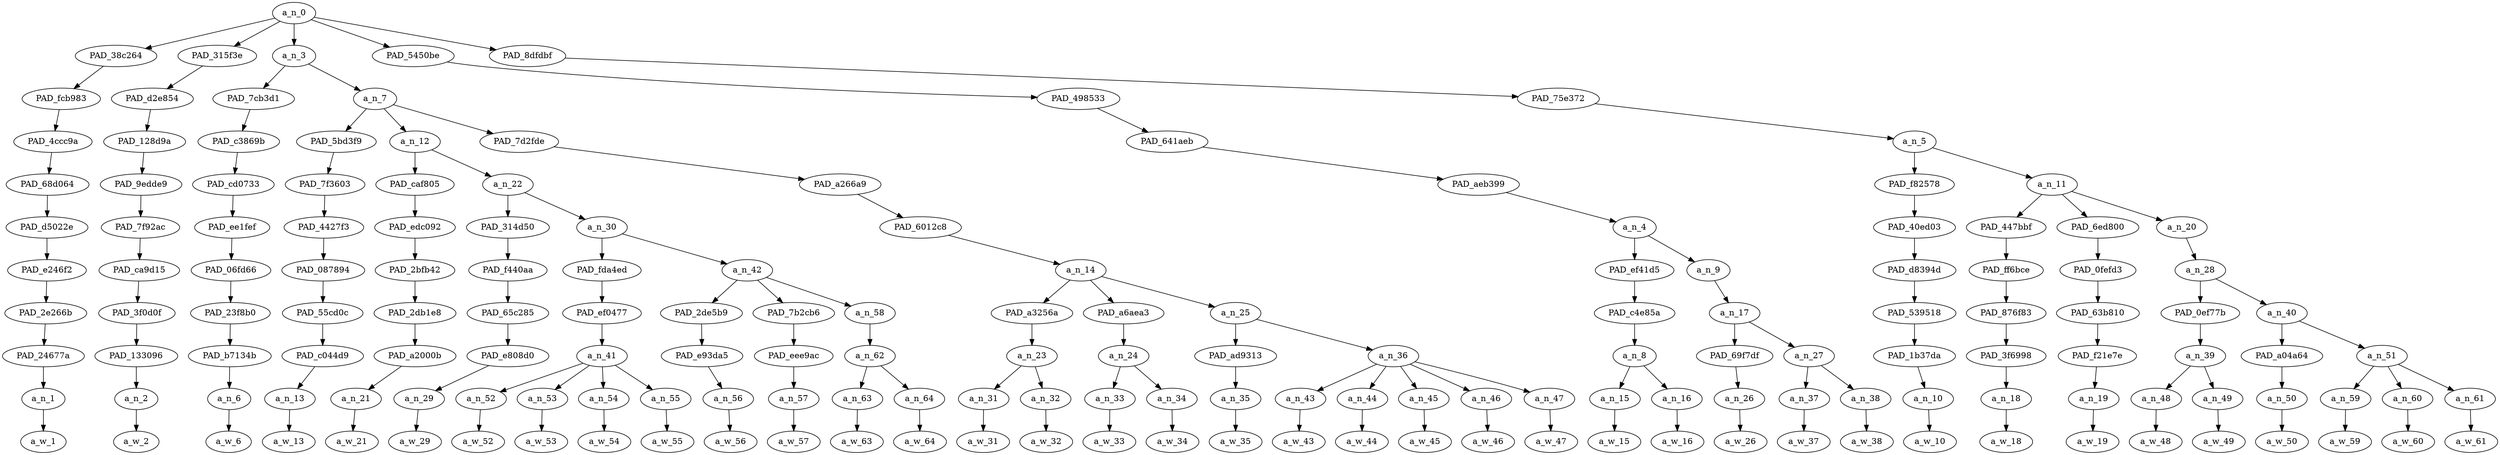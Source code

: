 strict digraph "" {
	a_n_0	[div_dir=-1,
		index=0,
		level=10,
		pos="12.730555555555554,10!",
		text_span="[0, 1, 2, 3, 4, 5, 6, 7, 8, 9, 10, 11, 12, 13, 14, 15, 16, 17, 18, 19, 20, 21, 22, 23, 24, 25, 26, 27, 28, 29, 30, 31, 32, 33, 34, \
35, 36, 37]",
		value=1.00000001];
	PAD_38c264	[div_dir=-1,
		index=0,
		level=9,
		pos="0.0,9!",
		text_span="[0]",
		value=0.01556659];
	a_n_0 -> PAD_38c264;
	PAD_315f3e	[div_dir=-1,
		index=1,
		level=9,
		pos="1.0,9!",
		text_span="[1]",
		value=0.01089423];
	a_n_0 -> PAD_315f3e;
	a_n_3	[div_dir=1,
		index=2,
		level=9,
		pos="6.736111111111111,9!",
		text_span="[2, 3, 4, 5, 6, 7, 8, 9, 10, 11, 12, 13, 14, 15, 16, 17, 18, 19, 20, 21, 22, 23]",
		value=0.49435045];
	a_n_0 -> a_n_3;
	PAD_5450be	[div_dir=-1,
		index=3,
		level=9,
		pos="25.625,9!",
		text_span="[24, 25, 26, 27, 28]",
		value=0.05609115];
	a_n_0 -> PAD_5450be;
	PAD_8dfdbf	[div_dir=-1,
		index=4,
		level=9,
		pos="30.291666666666664,9!",
		text_span="[29, 30, 31, 32, 33, 34, 35, 36, 37]",
		value=0.42299613];
	a_n_0 -> PAD_8dfdbf;
	PAD_fcb983	[div_dir=-1,
		index=0,
		level=8,
		pos="0.0,8!",
		text_span="[0]",
		value=0.01556659];
	PAD_38c264 -> PAD_fcb983;
	PAD_4ccc9a	[div_dir=-1,
		index=0,
		level=7,
		pos="0.0,7!",
		text_span="[0]",
		value=0.01556659];
	PAD_fcb983 -> PAD_4ccc9a;
	PAD_68d064	[div_dir=-1,
		index=0,
		level=6,
		pos="0.0,6!",
		text_span="[0]",
		value=0.01556659];
	PAD_4ccc9a -> PAD_68d064;
	PAD_d5022e	[div_dir=-1,
		index=0,
		level=5,
		pos="0.0,5!",
		text_span="[0]",
		value=0.01556659];
	PAD_68d064 -> PAD_d5022e;
	PAD_e246f2	[div_dir=-1,
		index=0,
		level=4,
		pos="0.0,4!",
		text_span="[0]",
		value=0.01556659];
	PAD_d5022e -> PAD_e246f2;
	PAD_2e266b	[div_dir=-1,
		index=0,
		level=3,
		pos="0.0,3!",
		text_span="[0]",
		value=0.01556659];
	PAD_e246f2 -> PAD_2e266b;
	PAD_24677a	[div_dir=-1,
		index=0,
		level=2,
		pos="0.0,2!",
		text_span="[0]",
		value=0.01556659];
	PAD_2e266b -> PAD_24677a;
	a_n_1	[div_dir=-1,
		index=0,
		level=1,
		pos="0.0,1!",
		text_span="[0]",
		value=0.01556659];
	PAD_24677a -> a_n_1;
	a_w_1	[div_dir=0,
		index=0,
		level=0,
		pos="0,0!",
		text_span="[0]",
		value=now];
	a_n_1 -> a_w_1;
	PAD_d2e854	[div_dir=-1,
		index=1,
		level=8,
		pos="1.0,8!",
		text_span="[1]",
		value=0.01089423];
	PAD_315f3e -> PAD_d2e854;
	PAD_128d9a	[div_dir=-1,
		index=1,
		level=7,
		pos="1.0,7!",
		text_span="[1]",
		value=0.01089423];
	PAD_d2e854 -> PAD_128d9a;
	PAD_9edde9	[div_dir=-1,
		index=1,
		level=6,
		pos="1.0,6!",
		text_span="[1]",
		value=0.01089423];
	PAD_128d9a -> PAD_9edde9;
	PAD_7f92ac	[div_dir=-1,
		index=1,
		level=5,
		pos="1.0,5!",
		text_span="[1]",
		value=0.01089423];
	PAD_9edde9 -> PAD_7f92ac;
	PAD_ca9d15	[div_dir=-1,
		index=1,
		level=4,
		pos="1.0,4!",
		text_span="[1]",
		value=0.01089423];
	PAD_7f92ac -> PAD_ca9d15;
	PAD_3f0d0f	[div_dir=-1,
		index=1,
		level=3,
		pos="1.0,3!",
		text_span="[1]",
		value=0.01089423];
	PAD_ca9d15 -> PAD_3f0d0f;
	PAD_133096	[div_dir=-1,
		index=1,
		level=2,
		pos="1.0,2!",
		text_span="[1]",
		value=0.01089423];
	PAD_3f0d0f -> PAD_133096;
	a_n_2	[div_dir=-1,
		index=1,
		level=1,
		pos="1.0,1!",
		text_span="[1]",
		value=0.01089423];
	PAD_133096 -> a_n_2;
	a_w_2	[div_dir=0,
		index=1,
		level=0,
		pos="1,0!",
		text_span="[1]",
		value=now1];
	a_n_2 -> a_w_2;
	PAD_7cb3d1	[div_dir=1,
		index=2,
		level=8,
		pos="2.0,8!",
		text_span="[2]",
		value=0.01018873];
	a_n_3 -> PAD_7cb3d1;
	a_n_7	[div_dir=1,
		index=3,
		level=8,
		pos="11.472222222222221,8!",
		text_span="[3, 4, 5, 6, 7, 8, 9, 10, 11, 12, 13, 14, 15, 16, 17, 18, 19, 20, 21, 22, 23]",
		value=0.48415932];
	a_n_3 -> a_n_7;
	PAD_c3869b	[div_dir=1,
		index=2,
		level=7,
		pos="2.0,7!",
		text_span="[2]",
		value=0.01018873];
	PAD_7cb3d1 -> PAD_c3869b;
	PAD_cd0733	[div_dir=1,
		index=2,
		level=6,
		pos="2.0,6!",
		text_span="[2]",
		value=0.01018873];
	PAD_c3869b -> PAD_cd0733;
	PAD_ee1fef	[div_dir=1,
		index=2,
		level=5,
		pos="2.0,5!",
		text_span="[2]",
		value=0.01018873];
	PAD_cd0733 -> PAD_ee1fef;
	PAD_06fd66	[div_dir=1,
		index=2,
		level=4,
		pos="2.0,4!",
		text_span="[2]",
		value=0.01018873];
	PAD_ee1fef -> PAD_06fd66;
	PAD_23f8b0	[div_dir=1,
		index=2,
		level=3,
		pos="2.0,3!",
		text_span="[2]",
		value=0.01018873];
	PAD_06fd66 -> PAD_23f8b0;
	PAD_b7134b	[div_dir=1,
		index=2,
		level=2,
		pos="2.0,2!",
		text_span="[2]",
		value=0.01018873];
	PAD_23f8b0 -> PAD_b7134b;
	a_n_6	[div_dir=1,
		index=2,
		level=1,
		pos="2.0,1!",
		text_span="[2]",
		value=0.01018873];
	PAD_b7134b -> a_n_6;
	a_w_6	[div_dir=0,
		index=2,
		level=0,
		pos="2,0!",
		text_span="[2]",
		value=with];
	a_n_6 -> a_w_6;
	PAD_5bd3f9	[div_dir=-1,
		index=4,
		level=7,
		pos="13.0,7!",
		text_span="[13]",
		value=0.01118613];
	a_n_7 -> PAD_5bd3f9;
	a_n_12	[div_dir=1,
		index=3,
		level=7,
		pos="4.583333333333333,7!",
		text_span="[3, 4, 5, 6, 7, 8, 9, 10, 11, 12]",
		value=0.20042629];
	a_n_7 -> a_n_12;
	PAD_7d2fde	[div_dir=-1,
		index=5,
		level=7,
		pos="16.833333333333332,7!",
		text_span="[14, 15, 16, 17, 18, 19, 20, 21, 22, 23]",
		value=0.27254475];
	a_n_7 -> PAD_7d2fde;
	PAD_7f3603	[div_dir=-1,
		index=5,
		level=6,
		pos="13.0,6!",
		text_span="[13]",
		value=0.01118613];
	PAD_5bd3f9 -> PAD_7f3603;
	PAD_4427f3	[div_dir=-1,
		index=6,
		level=5,
		pos="13.0,5!",
		text_span="[13]",
		value=0.01118613];
	PAD_7f3603 -> PAD_4427f3;
	PAD_087894	[div_dir=-1,
		index=7,
		level=4,
		pos="13.0,4!",
		text_span="[13]",
		value=0.01118613];
	PAD_4427f3 -> PAD_087894;
	PAD_55cd0c	[div_dir=-1,
		index=9,
		level=3,
		pos="13.0,3!",
		text_span="[13]",
		value=0.01118613];
	PAD_087894 -> PAD_55cd0c;
	PAD_c044d9	[div_dir=-1,
		index=9,
		level=2,
		pos="13.0,2!",
		text_span="[13]",
		value=0.01118613];
	PAD_55cd0c -> PAD_c044d9;
	a_n_13	[div_dir=-1,
		index=13,
		level=1,
		pos="13.0,1!",
		text_span="[13]",
		value=0.01118613];
	PAD_c044d9 -> a_n_13;
	a_w_13	[div_dir=0,
		index=13,
		level=0,
		pos="13,0!",
		text_span="[13]",
		value=y];
	a_n_13 -> a_w_13;
	PAD_caf805	[div_dir=-1,
		index=3,
		level=6,
		pos="3.0,6!",
		text_span="[3]",
		value=0.00927979];
	a_n_12 -> PAD_caf805;
	a_n_22	[div_dir=1,
		index=4,
		level=6,
		pos="6.166666666666666,6!",
		text_span="[4, 5, 6, 7, 8, 9, 10, 11, 12]",
		value=0.19113750];
	a_n_12 -> a_n_22;
	PAD_edc092	[div_dir=-1,
		index=3,
		level=5,
		pos="3.0,5!",
		text_span="[3]",
		value=0.00927979];
	PAD_caf805 -> PAD_edc092;
	PAD_2bfb42	[div_dir=-1,
		index=3,
		level=4,
		pos="3.0,4!",
		text_span="[3]",
		value=0.00927979];
	PAD_edc092 -> PAD_2bfb42;
	PAD_2db1e8	[div_dir=-1,
		index=3,
		level=3,
		pos="3.0,3!",
		text_span="[3]",
		value=0.00927979];
	PAD_2bfb42 -> PAD_2db1e8;
	PAD_a2000b	[div_dir=-1,
		index=3,
		level=2,
		pos="3.0,2!",
		text_span="[3]",
		value=0.00927979];
	PAD_2db1e8 -> PAD_a2000b;
	a_n_21	[div_dir=-1,
		index=3,
		level=1,
		pos="3.0,1!",
		text_span="[3]",
		value=0.00927979];
	PAD_a2000b -> a_n_21;
	a_w_21	[div_dir=0,
		index=3,
		level=0,
		pos="3,0!",
		text_span="[3]",
		value=all];
	a_n_21 -> a_w_21;
	PAD_314d50	[div_dir=1,
		index=4,
		level=5,
		pos="4.0,5!",
		text_span="[4]",
		value=0.00857297];
	a_n_22 -> PAD_314d50;
	a_n_30	[div_dir=1,
		index=5,
		level=5,
		pos="8.333333333333332,5!",
		text_span="[5, 6, 7, 8, 9, 10, 11, 12]",
		value=0.18255373];
	a_n_22 -> a_n_30;
	PAD_f440aa	[div_dir=1,
		index=4,
		level=4,
		pos="4.0,4!",
		text_span="[4]",
		value=0.00857297];
	PAD_314d50 -> PAD_f440aa;
	PAD_65c285	[div_dir=1,
		index=4,
		level=3,
		pos="4.0,3!",
		text_span="[4]",
		value=0.00857297];
	PAD_f440aa -> PAD_65c285;
	PAD_e808d0	[div_dir=1,
		index=4,
		level=2,
		pos="4.0,2!",
		text_span="[4]",
		value=0.00857297];
	PAD_65c285 -> PAD_e808d0;
	a_n_29	[div_dir=1,
		index=4,
		level=1,
		pos="4.0,1!",
		text_span="[4]",
		value=0.00857297];
	PAD_e808d0 -> a_n_29;
	a_w_29	[div_dir=0,
		index=4,
		level=0,
		pos="4,0!",
		text_span="[4]",
		value=of];
	a_n_29 -> a_w_29;
	PAD_fda4ed	[div_dir=1,
		index=5,
		level=4,
		pos="6.5,4!",
		text_span="[5, 6, 7, 8]",
		value=0.12238156];
	a_n_30 -> PAD_fda4ed;
	a_n_42	[div_dir=-1,
		index=6,
		level=4,
		pos="10.166666666666666,4!",
		text_span="[9, 10, 11, 12]",
		value=0.06016248];
	a_n_30 -> a_n_42;
	PAD_ef0477	[div_dir=1,
		index=5,
		level=3,
		pos="6.5,3!",
		text_span="[5, 6, 7, 8]",
		value=0.12238156];
	PAD_fda4ed -> PAD_ef0477;
	a_n_41	[div_dir=1,
		index=5,
		level=2,
		pos="6.5,2!",
		text_span="[5, 6, 7, 8]",
		value=0.12238156];
	PAD_ef0477 -> a_n_41;
	a_n_52	[div_dir=1,
		index=5,
		level=1,
		pos="5.0,1!",
		text_span="[5]",
		value=0.01607752];
	a_n_41 -> a_n_52;
	a_n_53	[div_dir=-1,
		index=6,
		level=1,
		pos="6.0,1!",
		text_span="[6]",
		value=0.04082777];
	a_n_41 -> a_n_53;
	a_n_54	[div_dir=1,
		index=7,
		level=1,
		pos="7.0,1!",
		text_span="[7]",
		value=0.04222962];
	a_n_41 -> a_n_54;
	a_n_55	[div_dir=1,
		index=8,
		level=1,
		pos="8.0,1!",
		text_span="[8]",
		value=0.02317058];
	a_n_41 -> a_n_55;
	a_w_52	[div_dir=0,
		index=5,
		level=0,
		pos="5,0!",
		text_span="[5]",
		value=these];
	a_n_52 -> a_w_52;
	a_w_53	[div_dir=0,
		index=6,
		level=0,
		pos="6,0!",
		text_span="[6]",
		value=needy];
	a_n_53 -> a_w_53;
	a_w_54	[div_dir=0,
		index=7,
		level=0,
		pos="7,0!",
		text_span="[7]",
		value=white];
	a_n_54 -> a_w_54;
	a_w_55	[div_dir=0,
		index=8,
		level=0,
		pos="8,0!",
		text_span="[8]",
		value=people];
	a_n_55 -> a_w_55;
	PAD_2de5b9	[div_dir=-1,
		index=6,
		level=3,
		pos="9.0,3!",
		text_span="[9]",
		value=0.01861983];
	a_n_42 -> PAD_2de5b9;
	PAD_7b2cb6	[div_dir=-1,
		index=7,
		level=3,
		pos="10.0,3!",
		text_span="[10]",
		value=0.00974772];
	a_n_42 -> PAD_7b2cb6;
	a_n_58	[div_dir=-1,
		index=8,
		level=3,
		pos="11.5,3!",
		text_span="[11, 12]",
		value=0.03174257];
	a_n_42 -> a_n_58;
	PAD_e93da5	[div_dir=-1,
		index=6,
		level=2,
		pos="9.0,2!",
		text_span="[9]",
		value=0.01861983];
	PAD_2de5b9 -> PAD_e93da5;
	a_n_56	[div_dir=-1,
		index=9,
		level=1,
		pos="9.0,1!",
		text_span="[9]",
		value=0.01861983];
	PAD_e93da5 -> a_n_56;
	a_w_56	[div_dir=0,
		index=9,
		level=0,
		pos="9,0!",
		text_span="[9]",
		value=crying];
	a_n_56 -> a_w_56;
	PAD_eee9ac	[div_dir=-1,
		index=7,
		level=2,
		pos="10.0,2!",
		text_span="[10]",
		value=0.00974772];
	PAD_7b2cb6 -> PAD_eee9ac;
	a_n_57	[div_dir=-1,
		index=10,
		level=1,
		pos="10.0,1!",
		text_span="[10]",
		value=0.00974772];
	PAD_eee9ac -> a_n_57;
	a_w_57	[div_dir=0,
		index=10,
		level=0,
		pos="10,0!",
		text_span="[10]",
		value=out];
	a_n_57 -> a_w_57;
	a_n_62	[div_dir=-1,
		index=8,
		level=2,
		pos="11.5,2!",
		text_span="[11, 12]",
		value=0.03170568];
	a_n_58 -> a_n_62;
	a_n_63	[div_dir=-1,
		index=11,
		level=1,
		pos="11.0,1!",
		text_span="[11]",
		value=0.00865180];
	a_n_62 -> a_n_63;
	a_n_64	[div_dir=-1,
		index=12,
		level=1,
		pos="12.0,1!",
		text_span="[12]",
		value=0.02301699];
	a_n_62 -> a_n_64;
	a_w_63	[div_dir=0,
		index=11,
		level=0,
		pos="11,0!",
		text_span="[11]",
		value=to];
	a_n_63 -> a_w_63;
	a_w_64	[div_dir=0,
		index=12,
		level=0,
		pos="12,0!",
		text_span="[12]",
		value=beto];
	a_n_64 -> a_w_64;
	PAD_a266a9	[div_dir=-1,
		index=6,
		level=6,
		pos="16.833333333333332,6!",
		text_span="[14, 15, 16, 17, 18, 19, 20, 21, 22, 23]",
		value=0.27254475];
	PAD_7d2fde -> PAD_a266a9;
	PAD_6012c8	[div_dir=-1,
		index=7,
		level=5,
		pos="16.833333333333332,5!",
		text_span="[14, 15, 16, 17, 18, 19, 20, 21, 22, 23]",
		value=0.27254475];
	PAD_a266a9 -> PAD_6012c8;
	a_n_14	[div_dir=-1,
		index=8,
		level=4,
		pos="16.833333333333332,4!",
		text_span="[14, 15, 16, 17, 18, 19, 20, 21, 22, 23]",
		value=0.27254475];
	PAD_6012c8 -> a_n_14;
	PAD_a3256a	[div_dir=1,
		index=10,
		level=3,
		pos="14.5,3!",
		text_span="[14, 15]",
		value=0.02805886];
	a_n_14 -> PAD_a3256a;
	PAD_a6aea3	[div_dir=-1,
		index=11,
		level=3,
		pos="16.5,3!",
		text_span="[16, 17]",
		value=0.08816328];
	a_n_14 -> PAD_a6aea3;
	a_n_25	[div_dir=1,
		index=12,
		level=3,
		pos="19.5,3!",
		text_span="[18, 19, 20, 21, 22, 23]",
		value=0.15631871];
	a_n_14 -> a_n_25;
	a_n_23	[div_dir=1,
		index=10,
		level=2,
		pos="14.5,2!",
		text_span="[14, 15]",
		value=0.02805886];
	PAD_a3256a -> a_n_23;
	a_n_31	[div_dir=-1,
		index=14,
		level=1,
		pos="14.0,1!",
		text_span="[14]",
		value=0.01172582];
	a_n_23 -> a_n_31;
	a_n_32	[div_dir=1,
		index=15,
		level=1,
		pos="15.0,1!",
		text_span="[15]",
		value=0.01631102];
	a_n_23 -> a_n_32;
	a_w_31	[div_dir=0,
		index=14,
		level=0,
		pos="14,0!",
		text_span="[14]",
		value=maria];
	a_n_31 -> a_w_31;
	a_w_32	[div_dir=0,
		index=15,
		level=0,
		pos="15,0!",
		text_span="[15]",
		value=garcia];
	a_n_32 -> a_w_32;
	a_n_24	[div_dir=-1,
		index=11,
		level=2,
		pos="16.5,2!",
		text_span="[16, 17]",
		value=0.08816328];
	PAD_a6aea3 -> a_n_24;
	a_n_33	[div_dir=1,
		index=16,
		level=1,
		pos="16.0,1!",
		text_span="[16]",
		value=0.01164527];
	a_n_24 -> a_n_33;
	a_n_34	[div_dir=-1,
		index=17,
		level=1,
		pos="17.0,1!",
		text_span="[17]",
		value=0.07647013];
	a_n_24 -> a_n_34;
	a_w_33	[div_dir=0,
		index=16,
		level=0,
		pos="16,0!",
		text_span="[16]",
		value=from];
	a_n_33 -> a_w_33;
	a_w_34	[div_dir=0,
		index=17,
		level=0,
		pos="17,0!",
		text_span="[17]",
		value=michoacan];
	a_n_34 -> a_w_34;
	PAD_ad9313	[div_dir=1,
		index=12,
		level=2,
		pos="18.0,2!",
		text_span="[18]",
		value=0.00927180];
	a_n_25 -> PAD_ad9313;
	a_n_36	[div_dir=1,
		index=13,
		level=2,
		pos="21.0,2!",
		text_span="[19, 20, 21, 22, 23]",
		value=0.14702364];
	a_n_25 -> a_n_36;
	a_n_35	[div_dir=1,
		index=18,
		level=1,
		pos="18.0,1!",
		text_span="[18]",
		value=0.00927180];
	PAD_ad9313 -> a_n_35;
	a_w_35	[div_dir=0,
		index=18,
		level=0,
		pos="18,0!",
		text_span="[18]",
		value=for];
	a_n_35 -> a_w_35;
	a_n_43	[div_dir=1,
		index=19,
		level=1,
		pos="19.0,1!",
		text_span="[19]",
		value=0.03219912];
	a_n_36 -> a_n_43;
	a_n_44	[div_dir=1,
		index=20,
		level=1,
		pos="20.0,1!",
		text_span="[20]",
		value=0.02279880];
	a_n_36 -> a_n_44;
	a_n_45	[div_dir=-1,
		index=21,
		level=1,
		pos="21.0,1!",
		text_span="[21]",
		value=0.04019213];
	a_n_36 -> a_n_45;
	a_n_46	[div_dir=1,
		index=22,
		level=1,
		pos="22.0,1!",
		text_span="[22]",
		value=0.02874600];
	a_n_36 -> a_n_46;
	a_n_47	[div_dir=-1,
		index=23,
		level=1,
		pos="23.0,1!",
		text_span="[23]",
		value=0.02307185];
	a_n_36 -> a_n_47;
	a_w_43	[div_dir=0,
		index=19,
		level=0,
		pos="19,0!",
		text_span="[19]",
		value=remedial];
	a_n_43 -> a_w_43;
	a_w_44	[div_dir=0,
		index=20,
		level=0,
		pos="20,0!",
		text_span="[20]",
		value=human];
	a_n_44 -> a_w_44;
	a_w_45	[div_dir=0,
		index=21,
		level=0,
		pos="21,0!",
		text_span="[21]",
		value=reproductive];
	a_n_45 -> a_w_45;
	a_w_46	[div_dir=0,
		index=22,
		level=0,
		pos="22,0!",
		text_span="[22]",
		value=sexual];
	a_n_46 -> a_w_46;
	a_w_47	[div_dir=0,
		index=23,
		level=0,
		pos="23,0!",
		text_span="[23]",
		value=instruction];
	a_n_47 -> a_w_47;
	PAD_498533	[div_dir=-1,
		index=4,
		level=8,
		pos="25.625,8!",
		text_span="[24, 25, 26, 27, 28]",
		value=0.05609115];
	PAD_5450be -> PAD_498533;
	PAD_641aeb	[div_dir=-1,
		index=6,
		level=7,
		pos="25.625,7!",
		text_span="[24, 25, 26, 27, 28]",
		value=0.05609115];
	PAD_498533 -> PAD_641aeb;
	PAD_aeb399	[div_dir=-1,
		index=7,
		level=6,
		pos="25.625,6!",
		text_span="[24, 25, 26, 27, 28]",
		value=0.05609115];
	PAD_641aeb -> PAD_aeb399;
	a_n_4	[div_dir=-1,
		index=8,
		level=5,
		pos="25.625,5!",
		text_span="[24, 25, 26, 27, 28]",
		value=0.05609115];
	PAD_aeb399 -> a_n_4;
	PAD_ef41d5	[div_dir=-1,
		index=9,
		level=4,
		pos="24.5,4!",
		text_span="[24, 25]",
		value=0.02470606];
	a_n_4 -> PAD_ef41d5;
	a_n_9	[div_dir=-1,
		index=10,
		level=4,
		pos="26.75,4!",
		text_span="[26, 27, 28]",
		value=0.03133436];
	a_n_4 -> a_n_9;
	PAD_c4e85a	[div_dir=-1,
		index=13,
		level=3,
		pos="24.5,3!",
		text_span="[24, 25]",
		value=0.02470606];
	PAD_ef41d5 -> PAD_c4e85a;
	a_n_8	[div_dir=-1,
		index=14,
		level=2,
		pos="24.5,2!",
		text_span="[24, 25]",
		value=0.02470606];
	PAD_c4e85a -> a_n_8;
	a_n_15	[div_dir=-1,
		index=24,
		level=1,
		pos="24.0,1!",
		text_span="[24]",
		value=0.01063933];
	a_n_8 -> a_n_15;
	a_n_16	[div_dir=1,
		index=25,
		level=1,
		pos="25.0,1!",
		text_span="[25]",
		value=0.01405076];
	a_n_8 -> a_n_16;
	a_w_15	[div_dir=0,
		index=24,
		level=0,
		pos="24,0!",
		text_span="[24]",
		value=the];
	a_n_15 -> a_w_15;
	a_w_16	[div_dir=0,
		index=25,
		level=0,
		pos="25,0!",
		text_span="[25]",
		value=least];
	a_n_16 -> a_w_16;
	a_n_17	[div_dir=-1,
		index=14,
		level=3,
		pos="26.75,3!",
		text_span="[26, 27, 28]",
		value=0.03128168];
	a_n_9 -> a_n_17;
	PAD_69f7df	[div_dir=-1,
		index=15,
		level=2,
		pos="26.0,2!",
		text_span="[26]",
		value=0.01343104];
	a_n_17 -> PAD_69f7df;
	a_n_27	[div_dir=-1,
		index=16,
		level=2,
		pos="27.5,2!",
		text_span="[27, 28]",
		value=0.01779796];
	a_n_17 -> a_n_27;
	a_n_26	[div_dir=-1,
		index=26,
		level=1,
		pos="26.0,1!",
		text_span="[26]",
		value=0.01343104];
	PAD_69f7df -> a_n_26;
	a_w_26	[div_dir=0,
		index=26,
		level=0,
		pos="26,0!",
		text_span="[26]",
		value=you];
	a_n_26 -> a_w_26;
	a_n_37	[div_dir=-1,
		index=27,
		level=1,
		pos="27.0,1!",
		text_span="[27]",
		value=0.00923160];
	a_n_27 -> a_n_37;
	a_n_38	[div_dir=-1,
		index=28,
		level=1,
		pos="28.0,1!",
		text_span="[28]",
		value=0.00855204];
	a_n_27 -> a_n_38;
	a_w_37	[div_dir=0,
		index=27,
		level=0,
		pos="27,0!",
		text_span="[27]",
		value=could];
	a_n_37 -> a_w_37;
	a_w_38	[div_dir=0,
		index=28,
		level=0,
		pos="28,0!",
		text_span="[28]",
		value=do];
	a_n_38 -> a_w_38;
	PAD_75e372	[div_dir=-1,
		index=5,
		level=8,
		pos="30.291666666666664,8!",
		text_span="[29, 30, 31, 32, 33, 34, 35, 36, 37]",
		value=0.42299613];
	PAD_8dfdbf -> PAD_75e372;
	a_n_5	[div_dir=-1,
		index=7,
		level=7,
		pos="30.291666666666664,7!",
		text_span="[29, 30, 31, 32, 33, 34, 35, 36, 37]",
		value=0.42299613];
	PAD_75e372 -> a_n_5;
	PAD_f82578	[div_dir=1,
		index=8,
		level=6,
		pos="29.0,6!",
		text_span="[29]",
		value=0.01120180];
	a_n_5 -> PAD_f82578;
	a_n_11	[div_dir=-1,
		index=9,
		level=6,
		pos="31.583333333333332,6!",
		text_span="[30, 31, 32, 33, 34, 35, 36, 37]",
		value=0.41167544];
	a_n_5 -> a_n_11;
	PAD_40ed03	[div_dir=1,
		index=9,
		level=5,
		pos="29.0,5!",
		text_span="[29]",
		value=0.01120180];
	PAD_f82578 -> PAD_40ed03;
	PAD_d8394d	[div_dir=1,
		index=11,
		level=4,
		pos="29.0,4!",
		text_span="[29]",
		value=0.01120180];
	PAD_40ed03 -> PAD_d8394d;
	PAD_539518	[div_dir=1,
		index=15,
		level=3,
		pos="29.0,3!",
		text_span="[29]",
		value=0.01120180];
	PAD_d8394d -> PAD_539518;
	PAD_1b37da	[div_dir=1,
		index=17,
		level=2,
		pos="29.0,2!",
		text_span="[29]",
		value=0.01120180];
	PAD_539518 -> PAD_1b37da;
	a_n_10	[div_dir=1,
		index=29,
		level=1,
		pos="29.0,1!",
		text_span="[29]",
		value=0.01120180];
	PAD_1b37da -> a_n_10;
	a_w_10	[div_dir=0,
		index=29,
		level=0,
		pos="29,0!",
		text_span="[29]",
		value=is];
	a_n_10 -> a_w_10;
	PAD_447bbf	[div_dir=-1,
		index=10,
		level=5,
		pos="30.0,5!",
		text_span="[30]",
		value=0.02128161];
	a_n_11 -> PAD_447bbf;
	PAD_6ed800	[div_dir=-1,
		index=11,
		level=5,
		pos="31.0,5!",
		text_span="[31]",
		value=0.03253245];
	a_n_11 -> PAD_6ed800;
	a_n_20	[div_dir=-1,
		index=12,
		level=5,
		pos="33.75,5!",
		text_span="[32, 33, 34, 35, 36, 37]",
		value=0.35773059];
	a_n_11 -> a_n_20;
	PAD_ff6bce	[div_dir=-1,
		index=12,
		level=4,
		pos="30.0,4!",
		text_span="[30]",
		value=0.02128161];
	PAD_447bbf -> PAD_ff6bce;
	PAD_876f83	[div_dir=-1,
		index=16,
		level=3,
		pos="30.0,3!",
		text_span="[30]",
		value=0.02128161];
	PAD_ff6bce -> PAD_876f83;
	PAD_3f6998	[div_dir=-1,
		index=18,
		level=2,
		pos="30.0,2!",
		text_span="[30]",
		value=0.02128161];
	PAD_876f83 -> PAD_3f6998;
	a_n_18	[div_dir=-1,
		index=30,
		level=1,
		pos="30.0,1!",
		text_span="[30]",
		value=0.02128161];
	PAD_3f6998 -> a_n_18;
	a_w_18	[div_dir=0,
		index=30,
		level=0,
		pos="30,0!",
		text_span="[30]",
		value=inform];
	a_n_18 -> a_w_18;
	PAD_0fefd3	[div_dir=-1,
		index=13,
		level=4,
		pos="31.0,4!",
		text_span="[31]",
		value=0.03253245];
	PAD_6ed800 -> PAD_0fefd3;
	PAD_63b810	[div_dir=-1,
		index=17,
		level=3,
		pos="31.0,3!",
		text_span="[31]",
		value=0.03253245];
	PAD_0fefd3 -> PAD_63b810;
	PAD_f21e7e	[div_dir=-1,
		index=19,
		level=2,
		pos="31.0,2!",
		text_span="[31]",
		value=0.03253245];
	PAD_63b810 -> PAD_f21e7e;
	a_n_19	[div_dir=-1,
		index=31,
		level=1,
		pos="31.0,1!",
		text_span="[31]",
		value=0.03253245];
	PAD_f21e7e -> a_n_19;
	a_w_19	[div_dir=0,
		index=31,
		level=0,
		pos="31,0!",
		text_span="[31]",
		value=them];
	a_n_19 -> a_w_19;
	a_n_28	[div_dir=-1,
		index=14,
		level=4,
		pos="33.75,4!",
		text_span="[32, 33, 34, 35, 36, 37]",
		value=0.35765186];
	a_n_20 -> a_n_28;
	PAD_0ef77b	[div_dir=-1,
		index=18,
		level=3,
		pos="32.5,3!",
		text_span="[32, 33]",
		value=0.16429601];
	a_n_28 -> PAD_0ef77b;
	a_n_40	[div_dir=-1,
		index=19,
		level=3,
		pos="35.0,3!",
		text_span="[34, 35, 36, 37]",
		value=0.19327713];
	a_n_28 -> a_n_40;
	a_n_39	[div_dir=-1,
		index=20,
		level=2,
		pos="32.5,2!",
		text_span="[32, 33]",
		value=0.16429601];
	PAD_0ef77b -> a_n_39;
	a_n_48	[div_dir=-1,
		index=32,
		level=1,
		pos="32.0,1!",
		text_span="[32]",
		value=0.02041881];
	a_n_39 -> a_n_48;
	a_n_49	[div_dir=-1,
		index=33,
		level=1,
		pos="33.0,1!",
		text_span="[33]",
		value=0.14385003];
	a_n_39 -> a_n_49;
	a_w_48	[div_dir=0,
		index=32,
		level=0,
		pos="32,0!",
		text_span="[32]",
		value=the1];
	a_n_48 -> a_w_48;
	a_w_49	[div_dir=0,
		index=33,
		level=0,
		pos="33,0!",
		text_span="[33]",
		value=kamasutra];
	a_n_49 -> a_w_49;
	PAD_a04a64	[div_dir=1,
		index=21,
		level=2,
		pos="34.0,2!",
		text_span="[34]",
		value=0.03948901];
	a_n_40 -> PAD_a04a64;
	a_n_51	[div_dir=-1,
		index=22,
		level=2,
		pos="36.0,2!",
		text_span="[35, 36, 37]",
		value=0.15369921];
	a_n_40 -> a_n_51;
	a_n_50	[div_dir=1,
		index=34,
		level=1,
		pos="34.0,1!",
		text_span="[34]",
		value=0.03948901];
	PAD_a04a64 -> a_n_50;
	a_w_50	[div_dir=0,
		index=34,
		level=0,
		pos="34,0!",
		text_span="[34]",
		value=offers];
	a_n_50 -> a_w_50;
	a_n_59	[div_dir=1,
		index=35,
		level=1,
		pos="35.0,1!",
		text_span="[35]",
		value=0.02319186];
	a_n_51 -> a_n_59;
	a_n_60	[div_dir=-1,
		index=36,
		level=1,
		pos="36.0,1!",
		text_span="[36]",
		value=0.09444512];
	a_n_51 -> a_n_60;
	a_n_61	[div_dir=1,
		index=37,
		level=1,
		pos="37.0,1!",
		text_span="[37]",
		value=0.03593217];
	a_n_51 -> a_n_61;
	a_w_59	[div_dir=0,
		index=35,
		level=0,
		pos="35,0!",
		text_span="[35]",
		value=a];
	a_n_59 -> a_w_59;
	a_w_60	[div_dir=0,
		index=36,
		level=0,
		pos="36,0!",
		text_span="[36]",
		value=frog];
	a_n_60 -> a_w_60;
	a_w_61	[div_dir=0,
		index=37,
		level=0,
		pos="37,0!",
		text_span="[37]",
		value=position];
	a_n_61 -> a_w_61;
}
